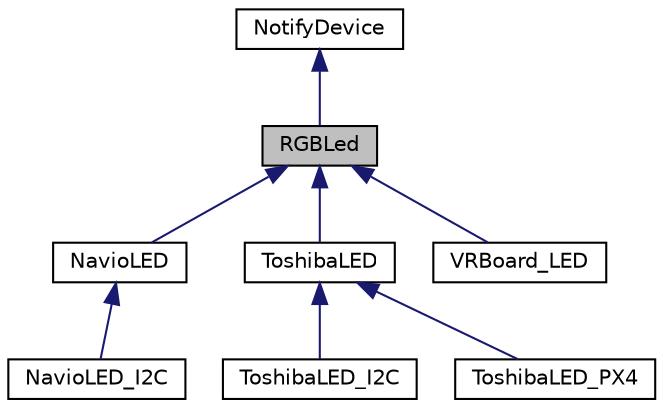 digraph "RGBLed"
{
 // INTERACTIVE_SVG=YES
  edge [fontname="Helvetica",fontsize="10",labelfontname="Helvetica",labelfontsize="10"];
  node [fontname="Helvetica",fontsize="10",shape=record];
  Node1 [label="RGBLed",height=0.2,width=0.4,color="black", fillcolor="grey75", style="filled" fontcolor="black"];
  Node2 -> Node1 [dir="back",color="midnightblue",fontsize="10",style="solid",fontname="Helvetica"];
  Node2 [label="NotifyDevice",height=0.2,width=0.4,color="black", fillcolor="white", style="filled",URL="$classNotifyDevice.html"];
  Node1 -> Node3 [dir="back",color="midnightblue",fontsize="10",style="solid",fontname="Helvetica"];
  Node3 [label="NavioLED",height=0.2,width=0.4,color="black", fillcolor="white", style="filled",URL="$classNavioLED.html"];
  Node3 -> Node4 [dir="back",color="midnightblue",fontsize="10",style="solid",fontname="Helvetica"];
  Node4 [label="NavioLED_I2C",height=0.2,width=0.4,color="black", fillcolor="white", style="filled",URL="$classNavioLED__I2C.html"];
  Node1 -> Node5 [dir="back",color="midnightblue",fontsize="10",style="solid",fontname="Helvetica"];
  Node5 [label="ToshibaLED",height=0.2,width=0.4,color="black", fillcolor="white", style="filled",URL="$classToshibaLED.html"];
  Node5 -> Node6 [dir="back",color="midnightblue",fontsize="10",style="solid",fontname="Helvetica"];
  Node6 [label="ToshibaLED_I2C",height=0.2,width=0.4,color="black", fillcolor="white", style="filled",URL="$classToshibaLED__I2C.html"];
  Node5 -> Node7 [dir="back",color="midnightblue",fontsize="10",style="solid",fontname="Helvetica"];
  Node7 [label="ToshibaLED_PX4",height=0.2,width=0.4,color="black", fillcolor="white", style="filled",URL="$classToshibaLED__PX4.html"];
  Node1 -> Node8 [dir="back",color="midnightblue",fontsize="10",style="solid",fontname="Helvetica"];
  Node8 [label="VRBoard_LED",height=0.2,width=0.4,color="black", fillcolor="white", style="filled",URL="$classVRBoard__LED.html"];
}
